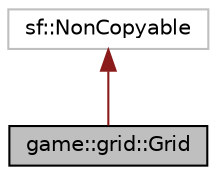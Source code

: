 digraph "game::grid::Grid"
{
 // LATEX_PDF_SIZE
  edge [fontname="Helvetica",fontsize="10",labelfontname="Helvetica",labelfontsize="10"];
  node [fontname="Helvetica",fontsize="10",shape=record];
  Node1 [label="game::grid::Grid",height=0.2,width=0.4,color="black", fillcolor="grey75", style="filled", fontcolor="black",tooltip="class of a single grid cell"];
  Node2 -> Node1 [dir="back",color="firebrick4",fontsize="10",style="solid",fontname="Helvetica"];
  Node2 [label="sf::NonCopyable",height=0.2,width=0.4,color="grey75", fillcolor="white", style="filled",tooltip=" "];
}
